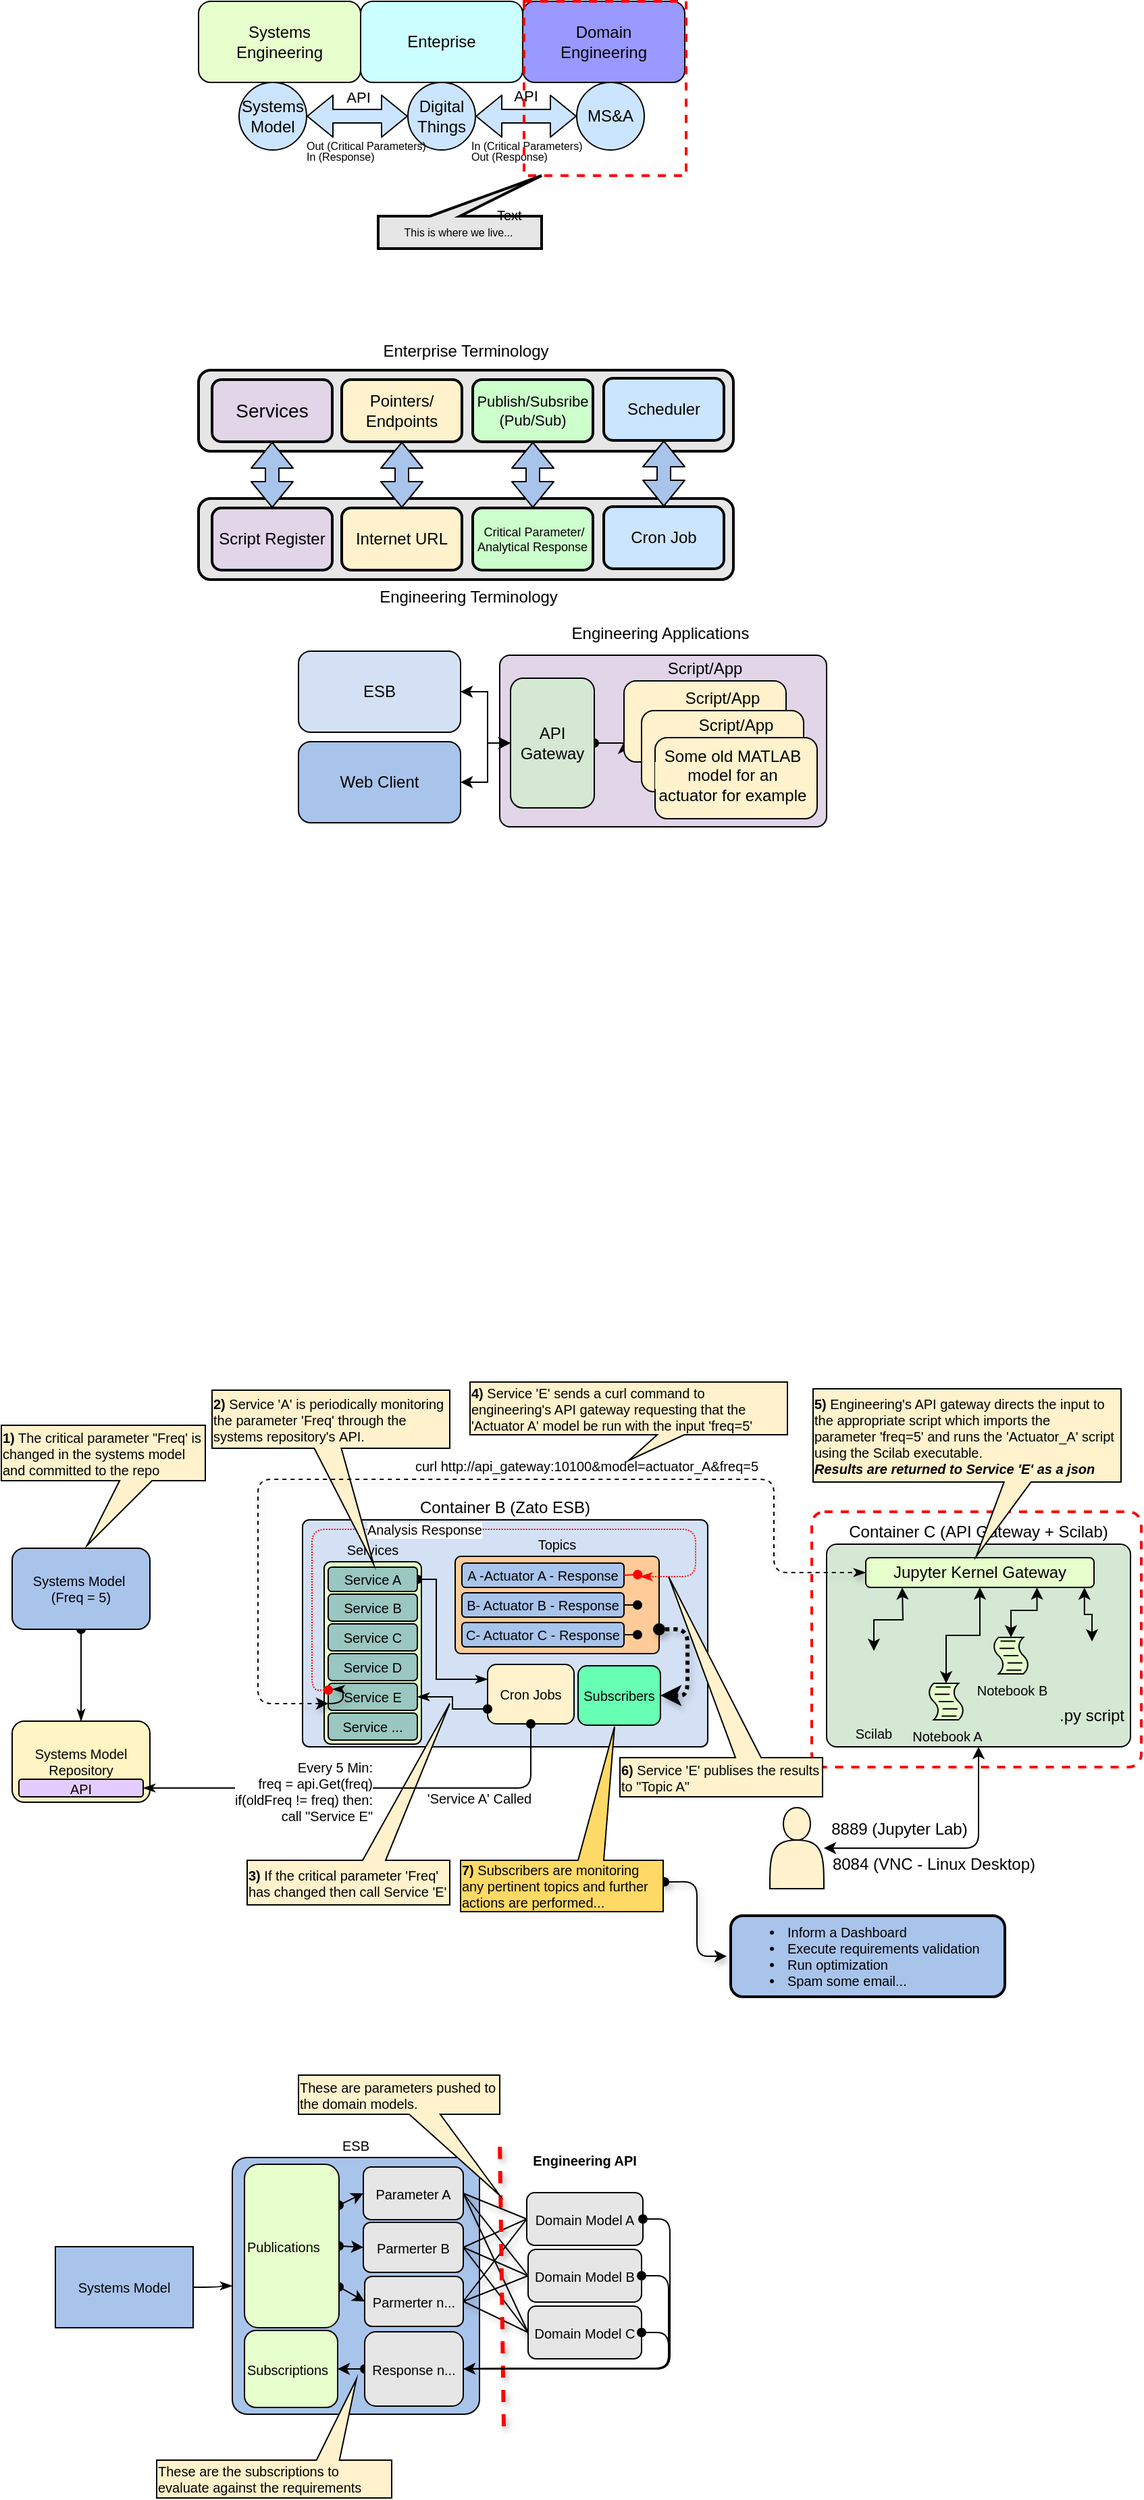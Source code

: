 <mxGraphModel dx="612" dy="296" grid="0" gridSize="2" guides="1" tooltips="1" connect="1" arrows="1" fold="1" page="1" pageScale="1" pageWidth="850" pageHeight="1100" background="#ffffff"><root><mxCell id="0"/><mxCell id="1" parent="0"/><mxCell id="146" value="" style="group" vertex="1" connectable="0" parent="1"><mxGeometry x="12" y="1392" width="102" height="60" as="geometry"/></mxCell><mxCell id="145" value="" style="group" vertex="1" connectable="0" parent="146"><mxGeometry width="102" height="60" as="geometry"/></mxCell><mxCell id="126" value="Systems Model Repository" style="rounded=1;whiteSpace=wrap;html=1;fillColor=#FFF4C3;fontSize=10;align=center;" vertex="1" parent="145"><mxGeometry y="1" width="102" height="60" as="geometry"/></mxCell><mxCell id="128" value="API" style="rounded=1;whiteSpace=wrap;html=1;fillColor=#E5CCFF;fontSize=10;align=center;" vertex="1" parent="145"><mxGeometry x="5" y="44" width="92" height="13" as="geometry"/></mxCell><mxCell id="158" value="" style="rounded=1;whiteSpace=wrap;html=1;strokeColor=#FF0000;fillColor=none;fontSize=10;align=left;strokeWidth=2;arcSize=5;dashed=1;" vertex="1" parent="1"><mxGeometry x="604" y="1238" width="244" height="189" as="geometry"/></mxCell><mxCell id="66" value="Container C (API Gateway + Scilab)" style="rounded=1;whiteSpace=wrap;html=1;fillColor=#D5E8D4;fontSize=12;align=center;arcSize=5;labelPosition=center;verticalLabelPosition=top;verticalAlign=bottom;" vertex="1" parent="1"><mxGeometry x="615" y="1262" width="225" height="150" as="geometry"/></mxCell><mxCell id="46" value="" style="rounded=1;whiteSpace=wrap;html=1;fontSize=12;arcSize=6;fillColor=#E1D5E7;" vertex="1" parent="1"><mxGeometry x="373" y="604" width="242" height="127" as="geometry"/></mxCell><mxCell id="2" value="Systems&lt;div&gt;Engineering&lt;/div&gt;" style="rounded=1;whiteSpace=wrap;html=1;fillColor=#E6FFCC;" parent="1" vertex="1"><mxGeometry x="150" y="120" width="120" height="60" as="geometry"/></mxCell><mxCell id="3" value="Enteprise" style="rounded=1;whiteSpace=wrap;html=1;fillColor=#CCFFFF;" parent="1" vertex="1"><mxGeometry x="270" y="120" width="120" height="60" as="geometry"/></mxCell><mxCell id="4" value="Domain&lt;br&gt;Engineering" style="rounded=1;whiteSpace=wrap;html=1;fillColor=#9999FF;" parent="1" vertex="1"><mxGeometry x="390" y="120" width="120" height="60" as="geometry"/></mxCell><mxCell id="5" value="Systems&lt;br&gt;Model" style="ellipse;whiteSpace=wrap;html=1;aspect=fixed;fillColor=#CCE5FF;" parent="1" vertex="1"><mxGeometry x="180" y="180" width="50" height="50" as="geometry"/></mxCell><mxCell id="6" value="Digital&lt;br&gt;Things" style="ellipse;whiteSpace=wrap;html=1;aspect=fixed;fillColor=#CCE5FF;" parent="1" vertex="1"><mxGeometry x="305" y="180" width="50" height="50" as="geometry"/></mxCell><mxCell id="7" value="MS&amp;amp;A" style="ellipse;whiteSpace=wrap;html=1;aspect=fixed;fillColor=#CCE5FF;" parent="1" vertex="1"><mxGeometry x="430" y="180" width="50" height="50" as="geometry"/></mxCell><mxCell id="8" value="API" style="shape=flexArrow;endArrow=classic;startArrow=classic;html=1;fillColor=#CCE5FF;entryX=0;entryY=0.5;exitX=1;exitY=0.5;labelPosition=center;verticalLabelPosition=top;align=center;verticalAlign=bottom;" parent="1" source="5" target="6" edge="1"><mxGeometry x="0.013" y="5" width="50" height="50" relative="1" as="geometry"><mxPoint x="250" y="340" as="sourcePoint"/><mxPoint x="300" y="290" as="targetPoint"/><mxPoint as="offset"/></mxGeometry></mxCell><mxCell id="9" value="API" style="shape=flexArrow;endArrow=classic;startArrow=classic;html=1;fillColor=#CCE5FF;exitX=1;exitY=0.5;" parent="1" source="6" target="7" edge="1"><mxGeometry x="-0.013" y="15" width="50" height="50" relative="1" as="geometry"><mxPoint x="370" y="222" as="sourcePoint"/><mxPoint x="300.069" y="230.103" as="targetPoint"/><mxPoint as="offset"/></mxGeometry></mxCell><mxCell id="13" value="" style="group" parent="1" vertex="1" connectable="0"><mxGeometry x="228" y="216" width="98" height="29" as="geometry"/></mxCell><mxCell id="11" value="&lt;font style=&quot;font-size: 8px&quot;&gt;Out (Critical Parameters)&lt;br&gt;&lt;/font&gt;" style="text;html=1;strokeColor=none;fillColor=none;align=left;verticalAlign=middle;whiteSpace=wrap;rounded=0;" parent="13" vertex="1"><mxGeometry width="98" height="20" as="geometry"/></mxCell><mxCell id="12" value="&lt;font style=&quot;font-size: 8px&quot;&gt;In (Response)&lt;br&gt;&lt;/font&gt;" style="text;html=1;strokeColor=none;fillColor=none;align=left;verticalAlign=middle;whiteSpace=wrap;rounded=0;" parent="13" vertex="1"><mxGeometry y="8" width="90" height="20" as="geometry"/></mxCell><mxCell id="14" value="" style="group" parent="1" vertex="1" connectable="0"><mxGeometry x="350" y="216" width="90" height="34" as="geometry"/></mxCell><mxCell id="15" value="&lt;font style=&quot;font-size: 8px&quot;&gt;In (Critical Parameters)&lt;br&gt;&lt;/font&gt;" style="text;html=1;strokeColor=none;fillColor=none;align=left;verticalAlign=middle;whiteSpace=wrap;rounded=0;" parent="14" vertex="1"><mxGeometry width="90" height="20" as="geometry"/></mxCell><mxCell id="16" value="&lt;font style=&quot;font-size: 8px&quot;&gt;Out (Response)&lt;br&gt;&lt;/font&gt;" style="text;html=1;strokeColor=none;fillColor=none;align=left;verticalAlign=middle;whiteSpace=wrap;rounded=0;" parent="14" vertex="1"><mxGeometry y="8" width="90" height="20" as="geometry"/></mxCell><mxCell id="17" value="" style="rounded=0;whiteSpace=wrap;html=1;fillColor=none;align=left;strokeColor=#FF0000;dashed=1;strokeWidth=2;" parent="1" vertex="1"><mxGeometry x="391" y="120" width="120" height="129" as="geometry"/></mxCell><mxCell id="31" value="" style="group;align=center;" parent="1" vertex="1" connectable="0"><mxGeometry x="150" y="393" width="396" height="60" as="geometry"/></mxCell><mxCell id="24" value="" style="rounded=1;whiteSpace=wrap;html=1;strokeColor=#000000;strokeWidth=2;fillColor=#E6E6E6;fontSize=8;align=left;" parent="31" vertex="1"><mxGeometry width="396" height="60" as="geometry"/></mxCell><mxCell id="25" value="Services" style="rounded=1;whiteSpace=wrap;html=1;strokeColor=#000000;strokeWidth=2;fillColor=#E1D5E7;fontSize=14;align=center;" parent="31" vertex="1"><mxGeometry x="10" y="7" width="89" height="46" as="geometry"/></mxCell><mxCell id="28" value="Pointers/&lt;br&gt;Endpoints" style="rounded=1;whiteSpace=wrap;html=1;strokeColor=#000000;strokeWidth=2;fillColor=#FFF2CC;fontSize=12;align=center;" parent="31" vertex="1"><mxGeometry x="106" y="7" width="89" height="46" as="geometry"/></mxCell><mxCell id="29" value="Publish/Subsribe&lt;br&gt;(Pub/Sub)" style="rounded=1;whiteSpace=wrap;html=1;strokeColor=#000000;strokeWidth=2;fillColor=#CCFFCC;fontSize=11;align=center;" parent="31" vertex="1"><mxGeometry x="203" y="7" width="89" height="46" as="geometry"/></mxCell><mxCell id="30" value="Scheduler" style="rounded=1;whiteSpace=wrap;html=1;strokeColor=#000000;strokeWidth=2;fillColor=#CCE5FF;fontSize=12;align=center;" parent="31" vertex="1"><mxGeometry x="300" y="6" width="89" height="46" as="geometry"/></mxCell><mxCell id="32" value="" style="group" parent="1" vertex="1" connectable="0"><mxGeometry x="150" y="488" width="396" height="60" as="geometry"/></mxCell><mxCell id="33" value="" style="rounded=1;whiteSpace=wrap;html=1;strokeColor=#000000;strokeWidth=2;fillColor=#E6E6E6;fontSize=8;align=left;" parent="32" vertex="1"><mxGeometry width="396" height="60" as="geometry"/></mxCell><mxCell id="34" value="Script Register" style="rounded=1;whiteSpace=wrap;html=1;strokeColor=#000000;strokeWidth=2;fillColor=#E1D5E7;fontSize=12;align=center;" parent="32" vertex="1"><mxGeometry x="10" y="7" width="89" height="46" as="geometry"/></mxCell><mxCell id="35" value="&lt;div style=&quot;text-align: center&quot;&gt;&lt;span style=&quot;letter-spacing: 0px ; font-size: 12px&quot;&gt;Internet URL&lt;/span&gt;&lt;/div&gt;" style="rounded=1;whiteSpace=wrap;html=1;strokeColor=#000000;strokeWidth=2;fillColor=#FFF2CC;fontSize=8;align=center;" parent="32" vertex="1"><mxGeometry x="106" y="7" width="89" height="46" as="geometry"/></mxCell><mxCell id="36" value="&lt;div style=&quot;text-align: center&quot;&gt;&lt;span style=&quot;letter-spacing: 0px&quot;&gt;Critical Parameter/ Analytical Response&amp;nbsp;&lt;/span&gt;&lt;/div&gt;" style="rounded=1;whiteSpace=wrap;html=1;strokeColor=#000000;strokeWidth=2;fillColor=#CCFFCC;fontSize=9;align=left;" parent="32" vertex="1"><mxGeometry x="203" y="7" width="89" height="46" as="geometry"/></mxCell><mxCell id="37" value="&lt;div style=&quot;text-align: center&quot;&gt;&lt;span style=&quot;letter-spacing: 0px&quot;&gt;Cron Job&lt;/span&gt;&lt;/div&gt;" style="rounded=1;whiteSpace=wrap;html=1;strokeColor=#000000;strokeWidth=2;fillColor=#CCE5FF;fontSize=12;align=center;" parent="32" vertex="1"><mxGeometry x="300" y="6" width="89" height="46" as="geometry"/></mxCell><mxCell id="38" value="" style="shape=flexArrow;endArrow=classic;startArrow=classic;html=1;fillColor=#A9C4EB;fontSize=8;entryX=0.5;entryY=1;" parent="1" source="34" target="25" edge="1"><mxGeometry width="50" height="50" relative="1" as="geometry"><mxPoint x="149" y="578" as="sourcePoint"/><mxPoint x="199" y="528" as="targetPoint"/></mxGeometry></mxCell><mxCell id="39" value="" style="shape=flexArrow;endArrow=classic;startArrow=classic;html=1;fillColor=#A9C4EB;fontSize=8;exitX=0.5;exitY=0;entryX=0.5;entryY=1;" parent="1" source="35" target="28" edge="1"><mxGeometry width="50" height="50" relative="1" as="geometry"><mxPoint x="301.523" y="493" as="sourcePoint"/><mxPoint x="302" y="444" as="targetPoint"/></mxGeometry></mxCell><mxCell id="40" value="" style="shape=flexArrow;endArrow=classic;startArrow=classic;html=1;fillColor=#A9C4EB;fontSize=8;exitX=0.5;exitY=0;entryX=0.5;entryY=1;" parent="1" source="36" target="29" edge="1"><mxGeometry width="50" height="50" relative="1" as="geometry"><mxPoint x="396" y="493" as="sourcePoint"/><mxPoint x="399" y="444" as="targetPoint"/></mxGeometry></mxCell><mxCell id="41" value="" style="shape=flexArrow;endArrow=classic;startArrow=classic;html=1;fillColor=#A9C4EB;fontSize=8;entryX=0.5;entryY=1;exitX=0.5;exitY=0;" parent="1" source="37" target="30" edge="1"><mxGeometry width="50" height="50" relative="1" as="geometry"><mxPoint x="494.523" y="490" as="sourcePoint"/><mxPoint x="494.571" y="440.857" as="targetPoint"/></mxGeometry></mxCell><mxCell id="42" value="Enterprise Terminology" style="text;html=1;strokeColor=none;fillColor=none;align=center;verticalAlign=middle;whiteSpace=wrap;rounded=0;fontSize=12;" parent="1" vertex="1"><mxGeometry x="267" y="369" width="162" height="20" as="geometry"/></mxCell><mxCell id="43" value="Engineering Terminology" style="text;html=1;strokeColor=none;fillColor=none;align=center;verticalAlign=middle;whiteSpace=wrap;rounded=0;fontSize=12;" parent="1" vertex="1"><mxGeometry x="269" y="551" width="162" height="20" as="geometry"/></mxCell><mxCell id="55" style="edgeStyle=orthogonalEdgeStyle;rounded=0;html=1;exitX=1;exitY=0.5;jettySize=auto;orthogonalLoop=1;fontSize=12;startArrow=classic;startFill=1;" edge="1" parent="1" source="44" target="47"><mxGeometry relative="1" as="geometry"/></mxCell><mxCell id="44" value="ESB" style="rounded=1;whiteSpace=wrap;html=1;fontSize=12;fillColor=#D4E1F5;" vertex="1" parent="1"><mxGeometry x="224" y="601" width="120" height="60" as="geometry"/></mxCell><mxCell id="56" style="edgeStyle=orthogonalEdgeStyle;rounded=0;html=1;exitX=1;exitY=0.5;entryX=0;entryY=0.5;jettySize=auto;orthogonalLoop=1;fontSize=12;startArrow=classic;startFill=1;" edge="1" parent="1" source="45" target="47"><mxGeometry relative="1" as="geometry"/></mxCell><mxCell id="45" value="Web Client" style="rounded=1;whiteSpace=wrap;html=1;fontSize=12;fillColor=#A9C4EB;" vertex="1" parent="1"><mxGeometry x="224" y="668" width="120" height="60" as="geometry"/></mxCell><mxCell id="53" style="edgeStyle=orthogonalEdgeStyle;rounded=0;html=1;exitX=1;exitY=0.5;jettySize=auto;orthogonalLoop=1;fontSize=12;entryX=0;entryY=0.75;startArrow=oval;startFill=1;" edge="1" parent="1" source="47" target="49"><mxGeometry relative="1" as="geometry"><Array as="points"><mxPoint x="465" y="669"/></Array></mxGeometry></mxCell><mxCell id="47" value="API Gateway" style="rounded=1;whiteSpace=wrap;html=1;fontSize=12;fillColor=#D5E8D4;" vertex="1" parent="1"><mxGeometry x="381" y="621" width="62" height="96" as="geometry"/></mxCell><mxCell id="49" value="Script/App" style="rounded=1;whiteSpace=wrap;html=1;fontSize=12;labelPosition=center;verticalLabelPosition=top;align=center;verticalAlign=bottom;fillColor=#FFF2CC;" vertex="1" parent="1"><mxGeometry x="465" y="623" width="120" height="60" as="geometry"/></mxCell><mxCell id="50" value="Script/App" style="rounded=1;whiteSpace=wrap;html=1;fontSize=12;labelPosition=center;verticalLabelPosition=top;align=center;verticalAlign=bottom;fillColor=#FFF2CC;" vertex="1" parent="1"><mxGeometry x="478" y="645" width="120" height="60" as="geometry"/></mxCell><mxCell id="51" value="Script/App" style="rounded=1;whiteSpace=wrap;html=1;fontSize=12;labelPosition=center;verticalLabelPosition=top;align=center;verticalAlign=bottom;fillColor=#FFF2CC;" vertex="1" parent="1"><mxGeometry x="488" y="665" width="120" height="60" as="geometry"/></mxCell><mxCell id="54" value="Some old MATLAB model for an actuator for example" style="text;html=1;strokeColor=none;fillColor=#FFF2CC;align=center;verticalAlign=middle;whiteSpace=wrap;rounded=0;fontSize=12;" vertex="1" parent="1"><mxGeometry x="488" y="683" width="115" height="20" as="geometry"/></mxCell><mxCell id="57" style="edgeStyle=orthogonalEdgeStyle;rounded=0;html=1;exitX=0.25;exitY=1;entryX=0.25;entryY=1;jettySize=auto;orthogonalLoop=1;fontSize=12;" edge="1" parent="1" source="46" target="46"><mxGeometry relative="1" as="geometry"/></mxCell><mxCell id="61" value="Engineering Applications" style="text;html=1;strokeColor=none;fillColor=none;align=center;verticalAlign=middle;whiteSpace=wrap;rounded=0;fontSize=12;" vertex="1" parent="1"><mxGeometry x="408" y="578" width="168" height="20" as="geometry"/></mxCell><mxCell id="64" value="Container B (Zato ESB)" style="rounded=1;whiteSpace=wrap;html=1;fillColor=#D4E1F5;fontSize=12;align=center;arcSize=3;labelPosition=center;verticalLabelPosition=top;verticalAlign=bottom;" vertex="1" parent="1"><mxGeometry x="227" y="1244" width="300" height="168" as="geometry"/></mxCell><mxCell id="71" style="edgeStyle=orthogonalEdgeStyle;rounded=1;html=1;entryX=0.5;entryY=1;startArrow=classic;startFill=1;jettySize=auto;orthogonalLoop=1;fontSize=12;" edge="1" parent="1" source="70" target="66"><mxGeometry relative="1" as="geometry"/></mxCell><mxCell id="70" value="" style="shape=actor;whiteSpace=wrap;html=1;fillColor=#FFF2CC;fontSize=12;align=center;" vertex="1" parent="1"><mxGeometry x="573" y="1457" width="40" height="60" as="geometry"/></mxCell><mxCell id="72" value="8889 (Jupyter Lab)" style="text;html=1;strokeColor=none;fillColor=none;align=center;verticalAlign=middle;whiteSpace=wrap;rounded=0;fontSize=12;" vertex="1" parent="1"><mxGeometry x="595" y="1463" width="148" height="20" as="geometry"/></mxCell><mxCell id="73" value="8084 (VNC - Linux Desktop)" style="text;html=1;strokeColor=none;fillColor=none;align=center;verticalAlign=middle;whiteSpace=wrap;rounded=0;fontSize=12;" vertex="1" parent="1"><mxGeometry x="600" y="1489" width="189" height="20" as="geometry"/></mxCell><mxCell id="74" value="Jupyter Kernel Gateway" style="rounded=1;whiteSpace=wrap;html=1;fillColor=#E6FFCC;fontSize=12;align=center;" vertex="1" parent="1"><mxGeometry x="644" y="1272" width="169" height="22" as="geometry"/></mxCell><mxCell id="82" style="edgeStyle=orthogonalEdgeStyle;rounded=0;html=1;exitX=0.5;exitY=0;startArrow=classic;startFill=1;jettySize=auto;orthogonalLoop=1;fontSize=12;" edge="1" parent="1" source="79"><mxGeometry relative="1" as="geometry"><mxPoint x="671" y="1294" as="targetPoint"/></mxGeometry></mxCell><mxCell id="79" value="Scilab" style="shape=image;imageAspect=0;aspect=fixed;verticalLabelPosition=bottom;verticalAlign=top;fillColor=#E6FFCC;fontSize=10;align=center;image=https://win10storeapp.com/wp-content/uploads/2019/03/scilab-5-2-1pngl.png;" vertex="1" parent="1"><mxGeometry x="625" y="1341" width="50" height="49" as="geometry"/></mxCell><mxCell id="89" style="edgeStyle=orthogonalEdgeStyle;rounded=0;html=1;entryX=0.5;entryY=1;startArrow=classic;startFill=1;jettySize=auto;orthogonalLoop=1;fontSize=12;" edge="1" parent="1" source="83" target="74"><mxGeometry relative="1" as="geometry"/></mxCell><mxCell id="83" value="Notebook A" style="shape=mxgraph.bpmn.script_task;html=1;fillColor=#E6FFCC;fontSize=10;align=center;labelPosition=center;verticalLabelPosition=bottom;verticalAlign=top;" vertex="1" parent="1"><mxGeometry x="690" y="1365" width="27" height="27" as="geometry"/></mxCell><mxCell id="90" style="edgeStyle=orthogonalEdgeStyle;rounded=0;html=1;entryX=0.75;entryY=1;startArrow=classic;startFill=1;jettySize=auto;orthogonalLoop=1;fontSize=12;" edge="1" parent="1" source="84" target="74"><mxGeometry relative="1" as="geometry"/></mxCell><mxCell id="84" value="Notebook B" style="shape=mxgraph.bpmn.script_task;html=1;fillColor=#E6FFCC;fontSize=10;align=center;labelPosition=center;verticalLabelPosition=bottom;verticalAlign=top;" vertex="1" parent="1"><mxGeometry x="738" y="1331" width="27" height="27" as="geometry"/></mxCell><mxCell id="86" style="edgeStyle=orthogonalEdgeStyle;rounded=0;html=1;exitX=0.5;exitY=0;entryX=0.958;entryY=1.005;entryPerimeter=0;startArrow=classic;startFill=1;jettySize=auto;orthogonalLoop=1;fontSize=12;" edge="1" parent="1" source="85" target="74"><mxGeometry relative="1" as="geometry"/></mxCell><mxCell id="85" value=".py script" style="shape=image;imageAspect=0;aspect=fixed;verticalLabelPosition=bottom;verticalAlign=top;fillColor=#E6FFCC;fontSize=12;align=center;image=https://i1.wp.com/qavalidation.com/wp-content/uploads/2018/02/python-logo.png;" vertex="1" parent="1"><mxGeometry x="791" y="1334" width="41" height="41" as="geometry"/></mxCell><mxCell id="94" value="Services" style="rounded=1;whiteSpace=wrap;html=1;fillColor=#E6FFCC;fontSize=10;align=center;arcSize=7;labelPosition=center;verticalLabelPosition=top;verticalAlign=bottom;" vertex="1" parent="1"><mxGeometry x="243" y="1275" width="72" height="135" as="geometry"/></mxCell><mxCell id="132" style="edgeStyle=orthogonalEdgeStyle;rounded=0;html=1;exitX=1;exitY=0.5;entryX=0;entryY=0.25;startArrow=oval;startFill=1;endArrow=classicThin;endFill=1;jettySize=auto;orthogonalLoop=1;strokeColor=#000000;fontSize=10;" edge="1" parent="1" source="95" target="119"><mxGeometry relative="1" as="geometry"><Array as="points"><mxPoint x="326" y="1288"/><mxPoint x="326" y="1362"/></Array></mxGeometry></mxCell><mxCell id="95" value="Service A" style="rounded=1;whiteSpace=wrap;html=1;fillColor=#9AC7BF;fontSize=10;align=center;" vertex="1" parent="1"><mxGeometry x="246" y="1279" width="66" height="18" as="geometry"/></mxCell><mxCell id="96" value="Service B" style="rounded=1;whiteSpace=wrap;html=1;fillColor=#9AC7BF;fontSize=10;align=center;" vertex="1" parent="1"><mxGeometry x="246" y="1299" width="66" height="20" as="geometry"/></mxCell><mxCell id="97" value="Service C" style="rounded=1;whiteSpace=wrap;html=1;fillColor=#9AC7BF;fontSize=10;align=center;" vertex="1" parent="1"><mxGeometry x="246" y="1321" width="66" height="20" as="geometry"/></mxCell><mxCell id="98" value="Service D" style="rounded=1;whiteSpace=wrap;html=1;fillColor=#9AC7BF;fontSize=10;align=center;" vertex="1" parent="1"><mxGeometry x="246" y="1343" width="66" height="20" as="geometry"/></mxCell><mxCell id="99" value="Service E" style="rounded=1;whiteSpace=wrap;html=1;fillColor=#9AC7BF;fontSize=10;align=center;" vertex="1" parent="1"><mxGeometry x="246" y="1365" width="66" height="20" as="geometry"/></mxCell><mxCell id="100" value="Service ..." style="rounded=1;whiteSpace=wrap;html=1;fillColor=#9AC7BF;fontSize=10;align=center;" vertex="1" parent="1"><mxGeometry x="246" y="1387" width="66" height="20" as="geometry"/></mxCell><mxCell id="101" style="edgeStyle=orthogonalEdgeStyle;rounded=0;html=1;exitX=0;exitY=0.5;entryX=0;entryY=0.5;startArrow=classic;startFill=1;jettySize=auto;orthogonalLoop=1;fontSize=10;" edge="1" parent="1" source="100" target="100"><mxGeometry relative="1" as="geometry"/></mxCell><mxCell id="127" value="" style="edgeStyle=orthogonalEdgeStyle;rounded=0;html=1;startArrow=oval;startFill=1;endArrow=classicThin;endFill=1;jettySize=auto;orthogonalLoop=1;strokeColor=#000000;fontSize=10;" edge="1" parent="1" source="110" target="126"><mxGeometry relative="1" as="geometry"/></mxCell><mxCell id="110" value="Systems Model&amp;nbsp;&lt;div&gt;(Freq = 5)&lt;/div&gt;" style="rounded=1;whiteSpace=wrap;html=1;fillColor=#A9C4EB;fontSize=10;align=center;" vertex="1" parent="1"><mxGeometry x="12" y="1265" width="102" height="60" as="geometry"/></mxCell><mxCell id="117" value="&lt;div style=&quot;text-align: left&quot;&gt;&lt;span style=&quot;letter-spacing: 0px&quot;&gt;&lt;b&gt;1)&lt;/b&gt; The critical parameter &quot;Freq' is changed in the systems model and &lt;/span&gt;committed&lt;span style=&quot;letter-spacing: 0px&quot;&gt;&amp;nbsp;to the repo&lt;/span&gt;&lt;/div&gt;" style="shape=callout;whiteSpace=wrap;html=1;perimeter=calloutPerimeter;fillColor=#FFF2CC;fontSize=10;align=center;position2=0.42;size=48;position=0.58;base=24;" vertex="1" parent="1"><mxGeometry x="4" y="1174" width="151" height="89" as="geometry"/></mxCell><mxCell id="119" value="Cron Jobs" style="rounded=1;whiteSpace=wrap;html=1;fillColor=#FFF2CC;fontSize=10;align=center;" vertex="1" parent="1"><mxGeometry x="364" y="1351" width="64" height="44" as="geometry"/></mxCell><mxCell id="136" value="&lt;div style=&quot;text-align: left&quot;&gt;&lt;span style=&quot;letter-spacing: 0px&quot;&gt;&lt;b&gt;3)&lt;/b&gt; If the critical &lt;/span&gt;parameter&lt;span style=&quot;letter-spacing: 0px&quot;&gt;&amp;nbsp;'Freq' has changed then call Service 'E'&lt;/span&gt;&lt;/div&gt;" style="shape=callout;whiteSpace=wrap;html=1;perimeter=calloutPerimeter;fillColor=#FFF2CC;fontSize=10;align=center;position2=1;size=116;position=0.57;flipV=1;base=17;" vertex="1" parent="1"><mxGeometry x="186" y="1380" width="150" height="149" as="geometry"/></mxCell><mxCell id="131" value="Every 5 Min:&lt;div&gt;freq = api.Get(freq)&lt;br&gt;if(oldFreq != freq) then:&lt;br&gt;call &quot;Service E&quot;&lt;/div&gt;" style="edgeStyle=orthogonalEdgeStyle;rounded=1;html=1;exitX=0.5;exitY=1;entryX=1;entryY=0.5;startArrow=oval;startFill=1;endArrow=classicThin;endFill=1;jettySize=auto;orthogonalLoop=1;strokeColor=#000000;fontSize=10;align=right;" edge="1" parent="1" source="119" target="128"><mxGeometry x="-0.023" y="2" relative="1" as="geometry"><mxPoint as="offset"/></mxGeometry></mxCell><mxCell id="134" style="edgeStyle=orthogonalEdgeStyle;rounded=0;html=1;exitX=0;exitY=0.75;startArrow=oval;startFill=1;endArrow=classicThin;endFill=1;jettySize=auto;orthogonalLoop=1;strokeColor=#000000;fontSize=10;" edge="1" parent="1" source="119" target="99"><mxGeometry relative="1" as="geometry"/></mxCell><mxCell id="138" value="curl http://api_gateway:10100&amp;amp;model=actuator_A&amp;amp;freq=5" style="text;html=1;strokeColor=none;fillColor=none;align=center;verticalAlign=middle;whiteSpace=wrap;rounded=0;fontSize=10;" vertex="1" parent="1"><mxGeometry x="268" y="1194" width="339" height="20" as="geometry"/></mxCell><mxCell id="139" value="&lt;div style=&quot;text-align: left&quot;&gt;&lt;span style=&quot;letter-spacing: 0px&quot;&gt;&lt;b&gt;4)&lt;/b&gt; Service 'E' sends a curl command to engineering's API gateway requesting that the 'Actuator A' model be run with the input 'freq=5'&lt;/span&gt;&lt;span style=&quot;letter-spacing: 0px&quot;&gt;&amp;nbsp;&lt;/span&gt;&lt;/div&gt;" style="shape=callout;whiteSpace=wrap;html=1;perimeter=calloutPerimeter;fillColor=#FFF2CC;fontSize=10;align=center;position2=0.5;size=19;position=0.59;" vertex="1" parent="1"><mxGeometry x="351" y="1142" width="235" height="58" as="geometry"/></mxCell><mxCell id="140" value="" style="group" vertex="1" connectable="0" parent="1"><mxGeometry x="340" y="1271" width="151" height="72" as="geometry"/></mxCell><mxCell id="113" value="" style="group" vertex="1" connectable="0" parent="140"><mxGeometry width="151" height="72" as="geometry"/></mxCell><mxCell id="102" value="Topics" style="rounded=1;whiteSpace=wrap;html=1;fillColor=#FFCC99;fontSize=10;align=center;arcSize=6;labelPosition=center;verticalLabelPosition=top;verticalAlign=bottom;" vertex="1" parent="113"><mxGeometry width="151" height="72" as="geometry"/></mxCell><mxCell id="103" value="A -Actuator A - Response" style="rounded=1;whiteSpace=wrap;html=1;fillColor=#A9C4EB;fontSize=10;align=center;" vertex="1" parent="113"><mxGeometry x="5" y="5" width="120" height="18" as="geometry"/></mxCell><mxCell id="105" value="" style="endArrow=oval;html=1;fontSize=10;exitX=1;exitY=0.5;entryX=0.895;entryY=0.187;entryPerimeter=0;endFill=1;" edge="1" source="106" parent="113"><mxGeometry width="50" height="50" relative="1" as="geometry"><mxPoint x="63" y="185" as="sourcePoint"/><mxPoint x="135" y="36" as="targetPoint"/></mxGeometry></mxCell><mxCell id="106" value="B- Actuator B - Response" style="rounded=1;whiteSpace=wrap;html=1;fillColor=#A9C4EB;fontSize=10;align=center;" vertex="1" parent="113"><mxGeometry x="5" y="27" width="120" height="18" as="geometry"/></mxCell><mxCell id="108" value="C- Actuator C - Response" style="rounded=1;whiteSpace=wrap;html=1;fillColor=#A9C4EB;fontSize=10;align=center;" vertex="1" parent="113"><mxGeometry x="5" y="49" width="120" height="18" as="geometry"/></mxCell><mxCell id="109" value="" style="endArrow=oval;html=1;fontSize=10;exitX=1;exitY=0.5;entryX=0.895;entryY=0.187;entryPerimeter=0;endFill=1;" edge="1" source="108" parent="113"><mxGeometry width="50" height="50" relative="1" as="geometry"><mxPoint x="63" y="207" as="sourcePoint"/><mxPoint x="135" y="58" as="targetPoint"/></mxGeometry></mxCell><mxCell id="104" value="" style="endArrow=oval;html=1;fontSize=10;exitX=1;exitY=0.5;entryX=0.895;entryY=0.187;entryPerimeter=0;endFill=1;strokeColor=#FF0000;" edge="1" parent="113" source="103" target="102"><mxGeometry width="50" height="50" relative="1" as="geometry"><mxPoint x="63" y="163" as="sourcePoint"/><mxPoint x="113" y="113" as="targetPoint"/></mxGeometry></mxCell><mxCell id="141" value="&lt;div style=&quot;text-align: left&quot;&gt;&lt;span style=&quot;letter-spacing: 0px&quot;&gt;&lt;b&gt;6)&lt;/b&gt; Service 'E' publises the results to &quot;Topic A&quot;&lt;/span&gt;&lt;/div&gt;" style="shape=callout;whiteSpace=wrap;html=1;perimeter=calloutPerimeter;fillColor=#FFF2CC;fontSize=10;align=center;position2=0.24;size=134;position=0.57;flipV=1;base=19;" vertex="1" parent="1"><mxGeometry x="462" y="1286" width="150" height="163" as="geometry"/></mxCell><mxCell id="142" value="&lt;div style=&quot;text-align: left&quot;&gt;&lt;span style=&quot;letter-spacing: 0px&quot;&gt;&lt;b&gt;5)&lt;/b&gt; Engineering's API gateway directs the input to the &lt;/span&gt;appropriate&lt;span style=&quot;letter-spacing: 0px&quot;&gt;&amp;nbsp;script which imports the &lt;/span&gt;parameter&lt;span style=&quot;letter-spacing: 0px&quot;&gt;&amp;nbsp;'freq=5' and runs the 'Actuator_A' script using the Scilab executable. &lt;br&gt;&lt;b&gt;&lt;i&gt;Results are returned to Service 'E' as a json&lt;/i&gt;&lt;/b&gt;&lt;/span&gt;&lt;/div&gt;" style="shape=callout;whiteSpace=wrap;html=1;perimeter=calloutPerimeter;fillColor=#FFF2CC;fontSize=10;align=center;position2=0.53;size=55;position=0.62;" vertex="1" parent="1"><mxGeometry x="605" y="1147" width="228" height="124" as="geometry"/></mxCell><mxCell id="144" value="Analysis Response" style="edgeStyle=orthogonalEdgeStyle;rounded=1;html=1;exitX=0;exitY=0.25;dashed=1;startArrow=oval;startFill=1;endArrow=classicThin;endFill=1;jettySize=auto;orthogonalLoop=1;strokeColor=#FF0000;fontSize=10;align=right;dashPattern=1 1;" edge="1" parent="1" source="99"><mxGeometry x="0.05" relative="1" as="geometry"><mxPoint x="477" y="1286" as="targetPoint"/><Array as="points"><mxPoint x="234" y="1370"/><mxPoint x="234" y="1251"/><mxPoint x="518" y="1251"/><mxPoint x="518" y="1286"/></Array><mxPoint as="offset"/></mxGeometry></mxCell><mxCell id="118" value="&lt;div style=&quot;text-align: left&quot;&gt;&lt;span style=&quot;letter-spacing: 0px&quot;&gt;&lt;b&gt;2)&lt;/b&gt; Service 'A' is periodically monitoring the &lt;/span&gt;parameter&lt;span style=&quot;letter-spacing: 0px&quot;&gt;&amp;nbsp;'Freq' through the systems &lt;/span&gt;repository's&lt;span style=&quot;letter-spacing: 0px&quot;&gt;&amp;nbsp;API.&amp;nbsp;&lt;/span&gt;&lt;/div&gt;" style="shape=callout;whiteSpace=wrap;html=1;perimeter=calloutPerimeter;fillColor=#FFF2CC;fontSize=10;align=center;position2=0.68;size=86;position=0.43;" vertex="1" parent="1"><mxGeometry x="160" y="1148" width="176" height="129" as="geometry"/></mxCell><mxCell id="137" style="edgeStyle=orthogonalEdgeStyle;rounded=1;html=1;entryX=0;entryY=0.5;startArrow=classic;startFill=1;endArrow=classicThin;endFill=1;jettySize=auto;orthogonalLoop=1;strokeColor=#000000;fontSize=10;align=right;dashed=1;exitX=0;exitY=0.75;shadow=1;" edge="1" parent="1" source="99" target="74"><mxGeometry relative="1" as="geometry"><Array as="points"><mxPoint x="194" y="1380"/><mxPoint x="194" y="1214"/><mxPoint x="576" y="1214"/><mxPoint x="576" y="1283"/></Array></mxGeometry></mxCell><mxCell id="151" style="edgeStyle=orthogonalEdgeStyle;rounded=1;html=1;exitX=1;exitY=0.5;entryX=1;entryY=0.75;shadow=1;dashed=1;dashPattern=1 1;startArrow=classic;startFill=1;endArrow=oval;endFill=1;jettySize=auto;orthogonalLoop=1;strokeColor=#000000;fontSize=10;align=right;strokeWidth=3;" edge="1" parent="1" source="149" target="102"><mxGeometry relative="1" as="geometry"/></mxCell><mxCell id="149" value="Subscribers" style="rounded=1;whiteSpace=wrap;html=1;fillColor=#66FFB3;fontSize=10;align=center;" vertex="1" parent="1"><mxGeometry x="431" y="1352" width="61" height="44" as="geometry"/></mxCell><mxCell id="155" style="edgeStyle=orthogonalEdgeStyle;rounded=1;html=1;entryX=0;entryY=0.5;shadow=1;startArrow=oval;startFill=1;endArrow=classic;endFill=1;jettySize=auto;orthogonalLoop=1;strokeColor=#000000;strokeWidth=1;fontSize=10;align=right;exitX=1.007;exitY=0.161;exitPerimeter=0;" edge="1" parent="1" source="152" target="154"><mxGeometry relative="1" as="geometry"><mxPoint x="490" y="1535" as="sourcePoint"/><Array as="points"><mxPoint x="519" y="1512"/><mxPoint x="519" y="1567"/></Array></mxGeometry></mxCell><mxCell id="152" value="&lt;div style=&quot;text-align: left&quot;&gt;&lt;b style=&quot;letter-spacing: 0px&quot;&gt;7)&lt;/b&gt;&lt;span style=&quot;letter-spacing: 0px&quot;&gt; Subscribers are monitoring any &lt;/span&gt;pertinent&lt;span style=&quot;letter-spacing: 0px&quot;&gt;&amp;nbsp;topics and further actions are performed...&lt;/span&gt;&lt;/div&gt;" style="shape=callout;whiteSpace=wrap;html=1;perimeter=calloutPerimeter;fillColor=#FFD966;fontSize=10;align=center;position2=0.76;size=99;position=0.58;flipV=1;base=19;" vertex="1" parent="1"><mxGeometry x="344" y="1397" width="150" height="137" as="geometry"/></mxCell><mxCell id="154" value="&lt;ul&gt;&lt;li&gt;&lt;span style=&quot;letter-spacing: 0px&quot;&gt;Inform a Dashboard&lt;/span&gt;&lt;/li&gt;&lt;li&gt;&lt;span style=&quot;letter-spacing: 0px&quot;&gt;Execute&amp;nbsp;&lt;/span&gt;requirements&lt;span style=&quot;letter-spacing: 0px&quot;&gt;&amp;nbsp;validation&lt;/span&gt;&lt;/li&gt;&lt;li&gt;&lt;span style=&quot;letter-spacing: 0px&quot;&gt;Run optimization&lt;/span&gt;&lt;/li&gt;&lt;li&gt;&lt;span style=&quot;letter-spacing: 0px&quot;&gt;Spam some email...&lt;/span&gt;&lt;/li&gt;&lt;/ul&gt;" style="rounded=1;whiteSpace=wrap;html=1;strokeColor=#000000;fillColor=#A9C4EB;fontSize=10;align=left;strokeWidth=2;perimeterSpacing=3;" vertex="1" parent="1"><mxGeometry x="544" y="1537" width="203" height="60" as="geometry"/></mxCell><mxCell id="159" style="edgeStyle=orthogonalEdgeStyle;html=1;exitX=0;exitY=0.75;shadow=1;startArrow=none;startFill=0;endArrow=classicThin;endFill=1;jettySize=auto;orthogonalLoop=1;strokeColor=#000000;strokeWidth=1;fontSize=10;align=right;curved=1;" edge="1" parent="1" source="99"><mxGeometry relative="1" as="geometry"><mxPoint x="249.2" y="1369.4" as="targetPoint"/><Array as="points"><mxPoint x="257" y="1380"/><mxPoint x="257" y="1369"/></Array></mxGeometry></mxCell><mxCell id="164" value="" style="edgeStyle=orthogonalEdgeStyle;curved=1;html=1;shadow=0;startArrow=none;startFill=0;endArrow=classicThin;endFill=1;jettySize=auto;orthogonalLoop=1;strokeColor=#000000;strokeWidth=1;fontSize=10;align=right;" edge="1" parent="1" source="162" target="163"><mxGeometry relative="1" as="geometry"/></mxCell><mxCell id="162" value="Systems Model" style="rounded=0;whiteSpace=wrap;html=1;fillColor=#A9C4EB;fontSize=10;align=center;" vertex="1" parent="1"><mxGeometry x="44" y="1782" width="102" height="60" as="geometry"/></mxCell><mxCell id="163" value="ESB" style="rounded=1;whiteSpace=wrap;html=1;fillColor=#A9C4EB;fontSize=10;align=center;labelPosition=center;verticalLabelPosition=top;verticalAlign=bottom;arcSize=6;" vertex="1" parent="1"><mxGeometry x="175" y="1716" width="183" height="190" as="geometry"/></mxCell><mxCell id="196" style="rounded=0;html=1;exitX=1;exitY=0.75;entryX=0;entryY=0.5;shadow=0;startArrow=oval;startFill=1;endArrow=classic;endFill=1;jettySize=auto;orthogonalLoop=1;strokeColor=#000000;strokeWidth=1;fontSize=10;align=right;" edge="1" parent="1" source="165" target="168"><mxGeometry relative="1" as="geometry"/></mxCell><mxCell id="197" style="edgeStyle=none;rounded=0;html=1;exitX=1;exitY=0.5;entryX=0;entryY=0.5;shadow=0;startArrow=oval;startFill=1;endArrow=classic;endFill=1;jettySize=auto;orthogonalLoop=1;strokeColor=#000000;strokeWidth=1;fontSize=10;align=right;" edge="1" parent="1" source="165" target="167"><mxGeometry relative="1" as="geometry"/></mxCell><mxCell id="198" style="edgeStyle=none;rounded=0;html=1;exitX=1;exitY=0.25;entryX=0;entryY=0.5;shadow=0;startArrow=oval;startFill=1;endArrow=classic;endFill=1;jettySize=auto;orthogonalLoop=1;strokeColor=#000000;strokeWidth=1;fontSize=10;align=right;" edge="1" parent="1" source="165" target="166"><mxGeometry relative="1" as="geometry"/></mxCell><mxCell id="165" value="Publications" style="rounded=1;whiteSpace=wrap;html=1;strokeColor=#000000;strokeWidth=1;fillColor=#E6FFCC;fontSize=10;align=left;" vertex="1" parent="1"><mxGeometry x="184" y="1721" width="70" height="121" as="geometry"/></mxCell><mxCell id="175" style="html=1;exitX=1;exitY=0.5;entryX=0;entryY=0.5;shadow=1;startArrow=none;startFill=0;endArrow=none;endFill=0;jettySize=auto;orthogonalLoop=1;strokeColor=#000000;strokeWidth=1;fontSize=10;align=right;rounded=0;" edge="1" parent="1" source="166" target="172"><mxGeometry relative="1" as="geometry"/></mxCell><mxCell id="176" style="edgeStyle=none;rounded=0;html=1;exitX=1;exitY=0.5;entryX=0;entryY=0.5;shadow=1;startArrow=none;startFill=0;endArrow=none;endFill=0;jettySize=auto;orthogonalLoop=1;strokeColor=#000000;strokeWidth=1;fontSize=10;align=right;" edge="1" parent="1" source="166" target="173"><mxGeometry relative="1" as="geometry"/></mxCell><mxCell id="177" style="edgeStyle=none;rounded=0;html=1;exitX=1;exitY=0.5;entryX=0;entryY=0.5;shadow=1;startArrow=none;startFill=0;endArrow=none;endFill=0;jettySize=auto;orthogonalLoop=1;strokeColor=#000000;strokeWidth=1;fontSize=10;align=right;" edge="1" parent="1" source="166" target="174"><mxGeometry relative="1" as="geometry"/></mxCell><mxCell id="166" value="Parameter A" style="rounded=1;whiteSpace=wrap;html=1;strokeColor=#000000;strokeWidth=1;fillColor=#E6E6E6;fontSize=10;align=center;" vertex="1" parent="1"><mxGeometry x="272" y="1723" width="74" height="39" as="geometry"/></mxCell><mxCell id="178" style="edgeStyle=none;rounded=0;html=1;exitX=1;exitY=0.5;entryX=0;entryY=0.5;shadow=1;startArrow=none;startFill=0;endArrow=none;endFill=0;jettySize=auto;orthogonalLoop=1;strokeColor=#000000;strokeWidth=1;fontSize=10;align=right;" edge="1" parent="1" source="167" target="172"><mxGeometry relative="1" as="geometry"/></mxCell><mxCell id="179" style="edgeStyle=none;rounded=0;html=1;exitX=1;exitY=0.5;entryX=0;entryY=0.5;shadow=1;startArrow=none;startFill=0;endArrow=none;endFill=0;jettySize=auto;orthogonalLoop=1;strokeColor=#000000;strokeWidth=1;fontSize=10;align=right;" edge="1" parent="1" source="167" target="173"><mxGeometry relative="1" as="geometry"/></mxCell><mxCell id="180" style="edgeStyle=none;rounded=0;html=1;exitX=1;exitY=0.5;entryX=0;entryY=0.5;shadow=1;startArrow=none;startFill=0;endArrow=none;endFill=0;jettySize=auto;orthogonalLoop=1;strokeColor=#000000;strokeWidth=1;fontSize=10;align=right;" edge="1" parent="1" source="167" target="174"><mxGeometry relative="1" as="geometry"/></mxCell><mxCell id="167" value="Parmerter B" style="rounded=1;whiteSpace=wrap;html=1;strokeColor=#000000;strokeWidth=1;fillColor=#E6E6E6;fontSize=10;align=center;" vertex="1" parent="1"><mxGeometry x="272" y="1764" width="74" height="37" as="geometry"/></mxCell><mxCell id="181" style="edgeStyle=none;rounded=0;html=1;exitX=1;exitY=0.5;entryX=0;entryY=0.5;shadow=1;startArrow=none;startFill=0;endArrow=none;endFill=0;jettySize=auto;orthogonalLoop=1;strokeColor=#000000;strokeWidth=1;fontSize=10;align=right;" edge="1" parent="1" source="168" target="172"><mxGeometry relative="1" as="geometry"/></mxCell><mxCell id="182" style="edgeStyle=none;rounded=0;html=1;exitX=1;exitY=0.5;entryX=0;entryY=0.5;shadow=1;startArrow=none;startFill=0;endArrow=none;endFill=0;jettySize=auto;orthogonalLoop=1;strokeColor=#000000;strokeWidth=1;fontSize=10;align=right;" edge="1" parent="1" source="168" target="173"><mxGeometry relative="1" as="geometry"/></mxCell><mxCell id="183" style="edgeStyle=none;rounded=0;html=1;exitX=1;exitY=0.5;entryX=0;entryY=0.5;shadow=1;startArrow=none;startFill=0;endArrow=none;endFill=0;jettySize=auto;orthogonalLoop=1;strokeColor=#000000;strokeWidth=1;fontSize=10;align=right;" edge="1" parent="1" source="168" target="174"><mxGeometry relative="1" as="geometry"/></mxCell><mxCell id="168" value="Parmerter n..." style="rounded=1;whiteSpace=wrap;html=1;strokeColor=#000000;strokeWidth=1;fillColor=#E6E6E6;fontSize=10;align=center;" vertex="1" parent="1"><mxGeometry x="273" y="1804" width="73" height="37" as="geometry"/></mxCell><mxCell id="195" style="edgeStyle=orthogonalEdgeStyle;rounded=1;html=1;exitX=0;exitY=0.5;entryX=1;entryY=0.5;shadow=0;startArrow=oval;startFill=1;endArrow=classic;endFill=1;jettySize=auto;orthogonalLoop=1;strokeColor=#000000;strokeWidth=1;fontSize=10;align=right;" edge="1" parent="1" source="169" target="194"><mxGeometry relative="1" as="geometry"/></mxCell><mxCell id="169" value="Response n..." style="rounded=1;whiteSpace=wrap;html=1;strokeColor=#000000;strokeWidth=1;fillColor=#E6E6E6;fontSize=10;align=center;" vertex="1" parent="1"><mxGeometry x="273" y="1845" width="73" height="55" as="geometry"/></mxCell><mxCell id="171" value="" style="endArrow=none;html=1;shadow=1;strokeColor=#FF0000;strokeWidth=3;fontSize=10;align=right;dashed=1;" edge="1" parent="1"><mxGeometry width="50" height="50" relative="1" as="geometry"><mxPoint x="376" y="1915" as="sourcePoint"/><mxPoint x="373" y="1702" as="targetPoint"/></mxGeometry></mxCell><mxCell id="172" value="Domain Model A" style="rounded=1;whiteSpace=wrap;html=1;strokeColor=#000000;strokeWidth=1;fillColor=#E6E6E6;fontSize=10;align=center;" vertex="1" parent="1"><mxGeometry x="393" y="1742" width="86" height="39" as="geometry"/></mxCell><mxCell id="173" value="Domain Model B" style="rounded=1;whiteSpace=wrap;html=1;strokeColor=#000000;strokeWidth=1;fillColor=#E6E6E6;fontSize=10;align=center;" vertex="1" parent="1"><mxGeometry x="394" y="1784" width="84" height="39" as="geometry"/></mxCell><mxCell id="174" value="Domain Model C" style="rounded=1;whiteSpace=wrap;html=1;strokeColor=#000000;strokeWidth=1;fillColor=#E6E6E6;fontSize=10;align=center;" vertex="1" parent="1"><mxGeometry x="394" y="1826" width="84" height="39" as="geometry"/></mxCell><mxCell id="188" style="edgeStyle=orthogonalEdgeStyle;rounded=1;html=1;exitX=1;exitY=0.5;entryX=1;entryY=0.5;shadow=0;startArrow=oval;startFill=1;endArrow=none;endFill=0;jettySize=auto;orthogonalLoop=1;strokeColor=#000000;strokeWidth=1;fontSize=10;align=right;" edge="1" parent="1" source="172" target="169"><mxGeometry relative="1" as="geometry"/></mxCell><mxCell id="189" style="edgeStyle=orthogonalEdgeStyle;rounded=1;html=1;exitX=1;exitY=0.5;entryX=1;entryY=0.5;shadow=0;startArrow=oval;startFill=1;endArrow=none;endFill=0;jettySize=auto;orthogonalLoop=1;strokeColor=#000000;strokeWidth=1;fontSize=10;align=right;" edge="1" parent="1" source="173" target="169"><mxGeometry relative="1" as="geometry"/></mxCell><mxCell id="190" style="edgeStyle=orthogonalEdgeStyle;rounded=1;html=1;exitX=1;exitY=0.5;entryX=1;entryY=0.5;shadow=0;startArrow=oval;startFill=1;endArrow=classic;endFill=1;jettySize=auto;orthogonalLoop=1;strokeColor=#000000;strokeWidth=1;fontSize=10;align=right;" edge="1" parent="1" source="174" target="169"><mxGeometry relative="1" as="geometry"><Array as="points"><mxPoint x="498" y="1845"/><mxPoint x="498" y="1872"/><mxPoint x="370" y="1872"/></Array></mxGeometry></mxCell><mxCell id="192" value="&lt;div style=&quot;text-align: left&quot;&gt;These are the subscriptions&amp;nbsp;to evaluate against&amp;nbsp;the&amp;nbsp;&lt;span style=&quot;text-align: center&quot;&gt;requirements&lt;/span&gt;&lt;/div&gt;" style="shape=callout;whiteSpace=wrap;html=1;perimeter=calloutPerimeter;fillColor=#FFF2CC;fontSize=10;align=center;position2=0.85;size=60;position=0.68;flipV=1;base=17;" vertex="1" parent="1"><mxGeometry x="119" y="1880" width="174" height="88" as="geometry"/></mxCell><mxCell id="193" value="&lt;div style=&quot;text-align: left&quot;&gt;These are parameters pushed to the domain models.&lt;/div&gt;" style="shape=callout;whiteSpace=wrap;html=1;perimeter=calloutPerimeter;fillColor=#FFF2CC;fontSize=10;align=center;position2=1;size=60;position=0.55;base=23;" vertex="1" parent="1"><mxGeometry x="224" y="1655" width="149" height="89" as="geometry"/></mxCell><mxCell id="194" value="Subscriptions" style="rounded=1;whiteSpace=wrap;html=1;strokeColor=#000000;strokeWidth=1;fillColor=#E6FFCC;fontSize=10;align=left;" vertex="1" parent="1"><mxGeometry x="184" y="1844" width="69" height="57" as="geometry"/></mxCell><mxCell id="199" value="Engineering API" style="text;html=1;strokeColor=none;fillColor=none;align=center;verticalAlign=middle;whiteSpace=wrap;rounded=0;fontSize=10;fontStyle=1" vertex="1" parent="1"><mxGeometry x="387" y="1708" width="98" height="20" as="geometry"/></mxCell><mxCell id="200" value="'Service A' Called" style="text;html=1;strokeColor=none;fillColor=none;align=center;verticalAlign=middle;whiteSpace=wrap;rounded=0;fontSize=10;" vertex="1" parent="1"><mxGeometry x="309" y="1440" width="98" height="20" as="geometry"/></mxCell><mxCell id="202" value="" style="group" vertex="1" connectable="0" parent="1"><mxGeometry x="283" y="249" width="121" height="54" as="geometry"/></mxCell><mxCell id="18" value="" style="shape=callout;whiteSpace=wrap;html=1;perimeter=calloutPerimeter;strokeColor=#000000;strokeWidth=2;fillColor=#E6E6E6;align=left;position2=0;base=22;rotation=-180;" parent="202" vertex="1"><mxGeometry width="121" height="54" as="geometry"/></mxCell><mxCell id="20" value="This is where we live..." style="text;html=1;strokeColor=none;fillColor=none;align=center;verticalAlign=middle;whiteSpace=wrap;rounded=0;fontSize=8;" parent="202" vertex="1"><mxGeometry x="2" y="32" width="115" height="20" as="geometry"/></mxCell><mxCell id="203" value="Text" style="text;html=1;resizable=0;points=[];autosize=1;align=left;verticalAlign=top;spacingTop=-4;fontSize=10;" vertex="1" parent="1"><mxGeometry x="369" y="270" width="28" height="12" as="geometry"/></mxCell></root></mxGraphModel>
